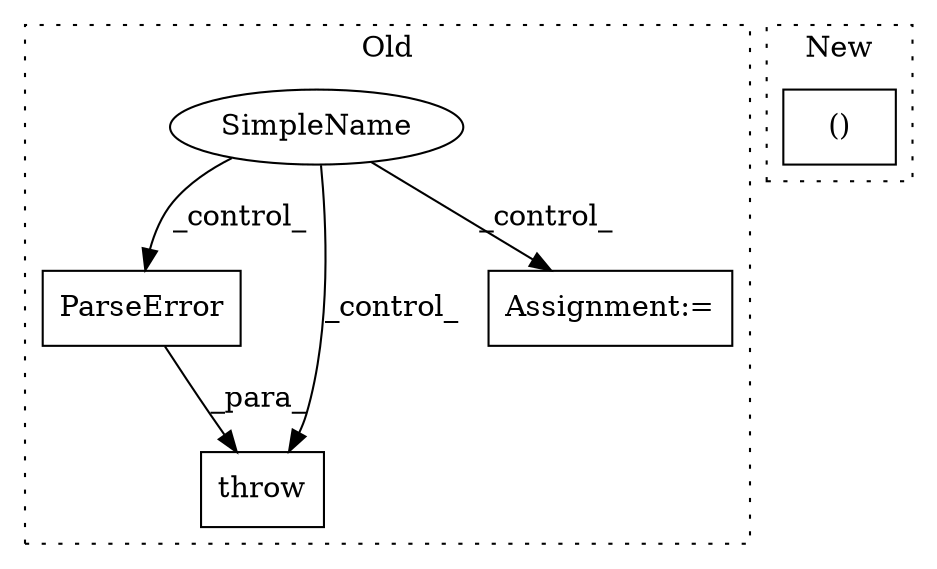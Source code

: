 digraph G {
subgraph cluster0 {
1 [label="ParseError" a="32" s="5835,5953" l="11,1" shape="box"];
3 [label="SimpleName" a="42" s="" l="" shape="ellipse"];
4 [label="throw" a="53" s="5829" l="6" shape="box"];
5 [label="Assignment:=" a="7" s="5392" l="1" shape="box"];
label = "Old";
style="dotted";
}
subgraph cluster1 {
2 [label="()" a="106" s="5787" l="20" shape="box"];
label = "New";
style="dotted";
}
1 -> 4 [label="_para_"];
3 -> 5 [label="_control_"];
3 -> 1 [label="_control_"];
3 -> 4 [label="_control_"];
}